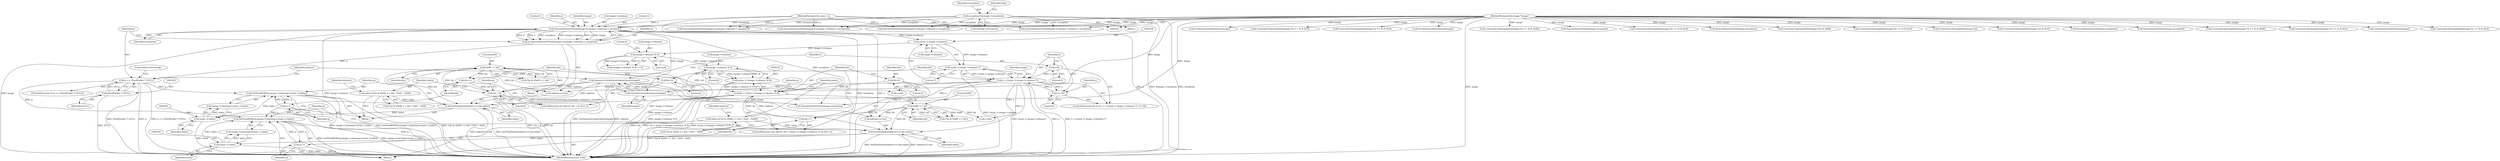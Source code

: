 digraph "0_ImageMagick_b6ae2f9e0ab13343c0281732d479757a8e8979c7@pointer" {
"1000251" [label="(Call,SetPixelRGBO(q,image->colormap+(ssize_t) index))"];
"1000140" [label="(Call,q == (PixelPacket *) NULL)"];
"1000128" [label="(Call,q=QueueAuthenticPixels(image,0,y,image->columns,1,exception))"];
"1000130" [label="(Call,QueueAuthenticPixels(image,0,y,image->columns,1,exception))"];
"1000108" [label="(MethodParameterIn,Image *image)"];
"1000107" [label="(MethodParameterIn,ssize_t y)"];
"1000117" [label="(Call,exception=(&image->exception))"];
"1000142" [label="(Call,(PixelPacket *) NULL)"];
"1000260" [label="(Call,q++)"];
"1000251" [label="(Call,SetPixelRGBO(q,image->colormap+(ssize_t) index))"];
"1000204" [label="(Call,q++)"];
"1000195" [label="(Call,SetPixelRGBO(q,image->colormap+(ssize_t) index))"];
"1000201" [label="(Call,(ssize_t) index)"];
"1000188" [label="(Call,SetPixelIndex(indexes+x+bit,index))"];
"1000146" [label="(Call,indexes=GetAuthenticIndexQueue(image))"];
"1000148" [label="(Call,GetAuthenticIndexQueue(image))"];
"1000154" [label="(Call,x < ((ssize_t) image->columns-7))"];
"1000163" [label="(Call,x+=8)"];
"1000151" [label="(Call,x=0)"];
"1000156" [label="(Call,(ssize_t) image->columns-7)"];
"1000157" [label="(Call,(ssize_t) image->columns)"];
"1000183" [label="(Call,0x80 >> bit)"];
"1000171" [label="(Call,bit < 8)"];
"1000168" [label="(Call,bit=0)"];
"1000174" [label="(Call,bit++)"];
"1000177" [label="(Call,index=((*p) & (0x80 >> bit) ? 0x01 : 0x00))"];
"1000257" [label="(Call,(ssize_t) index)"];
"1000244" [label="(Call,SetPixelIndex(indexes+x+bit,index))"];
"1000239" [label="(Call,0x80 >> bit)"];
"1000221" [label="(Call,bit < (ssize_t) (image->columns % 8))"];
"1000218" [label="(Call,bit=0)"];
"1000230" [label="(Call,bit++)"];
"1000223" [label="(Call,(ssize_t) (image->columns % 8))"];
"1000225" [label="(Call,image->columns % 8)"];
"1000210" [label="(Call,image->columns % 8)"];
"1000233" [label="(Call,index=((*p) & (0x80 >> bit) ? 0x01 : 0x00))"];
"1000128" [label="(Call,q=QueueAuthenticPixels(image,0,y,image->columns,1,exception))"];
"1000464" [label="(Call,ConstrainColormapIndex(image,(*p >> 4) & 0x3))"];
"1000220" [label="(Literal,0)"];
"1000314" [label="(Call,ConstrainColormapIndex(image,(*p >> 6) & 0x3))"];
"1000151" [label="(Call,x=0)"];
"1000257" [label="(Call,(ssize_t) index)"];
"1000232" [label="(Block,)"];
"1000137" [label="(Literal,1)"];
"1000212" [label="(Identifier,image)"];
"1000117" [label="(Call,exception=(&image->exception))"];
"1000141" [label="(Identifier,q)"];
"1000210" [label="(Call,image->columns % 8)"];
"1000695" [label="(Call,GetAuthenticIndexQueue(image))"];
"1000219" [label="(Identifier,bit)"];
"1000156" [label="(Call,(ssize_t) image->columns-7)"];
"1000118" [label="(Identifier,exception)"];
"1000146" [label="(Call,indexes=GetAuthenticIndexQueue(image))"];
"1000124" [label="(Identifier,bpp)"];
"1000211" [label="(Call,image->columns)"];
"1000178" [label="(Identifier,index)"];
"1000217" [label="(ControlStructure,for (bit=0; bit < (ssize_t) (image->columns % 8); bit++))"];
"1000240" [label="(Literal,0x80)"];
"1000162" [label="(Literal,7)"];
"1000275" [label="(Call,QueueAuthenticPixels(image,0,y,image->columns,1,exception))"];
"1000233" [label="(Call,index=((*p) & (0x80 >> bit) ? 0x01 : 0x00))"];
"1000241" [label="(Identifier,bit)"];
"1000195" [label="(Call,SetPixelRGBO(q,image->colormap+(ssize_t) index))"];
"1000154" [label="(Call,x < ((ssize_t) image->columns-7))"];
"1000537" [label="(Call,QueueAuthenticPixels(image,0,y,image->columns,1,exception))"];
"1000179" [label="(Call,(*p) & (0x80 >> bit) ? 0x01 : 0x00)"];
"1000176" [label="(Block,)"];
"1000132" [label="(Literal,0)"];
"1000639" [label="(Call,ConstrainColormapIndex(image,(*p >> 4) & 0x0f))"];
"1000170" [label="(Literal,0)"];
"1000145" [label="(ControlStructure,break;)"];
"1000234" [label="(Identifier,index)"];
"1000209" [label="(Call,(image->columns % 8) != 0)"];
"1000236" [label="(Call,(*p) & (0x80 >> bit))"];
"1000144" [label="(Identifier,NULL)"];
"1000247" [label="(Call,x+bit)"];
"1000177" [label="(Call,index=((*p) & (0x80 >> bit) ? 0x01 : 0x00))"];
"1000252" [label="(Identifier,q)"];
"1000167" [label="(ControlStructure,for (bit=0; bit < 8; bit++))"];
"1000215" [label="(Literal,0)"];
"1000205" [label="(Identifier,q)"];
"1000171" [label="(Call,bit < 8)"];
"1000527" [label="(Call,SyncAuthenticPixels(image,exception))"];
"1000189" [label="(Call,indexes+x+bit)"];
"1000251" [label="(Call,SetPixelRGBO(q,image->colormap+(ssize_t) index))"];
"1000340" [label="(Call,ConstrainColormapIndex(image,(*p >> 4) & 0x3))"];
"1000142" [label="(Call,(PixelPacket *) NULL)"];
"1000164" [label="(Identifier,x)"];
"1000119" [label="(Call,&image->exception)"];
"1000169" [label="(Identifier,bit)"];
"1000245" [label="(Call,indexes+x+bit)"];
"1000168" [label="(Call,bit=0)"];
"1000149" [label="(Identifier,image)"];
"1000244" [label="(Call,SetPixelIndex(indexes+x+bit,index))"];
"1000263" [label="(Identifier,p)"];
"1000226" [label="(Call,image->columns)"];
"1000260" [label="(Call,q++)"];
"1000231" [label="(Identifier,bit)"];
"1000677" [label="(Call,QueueAuthenticPixels(image,0,y,image->columns,1,exception))"];
"1000175" [label="(Identifier,bit)"];
"1000250" [label="(Identifier,index)"];
"1000737" [label="(Call,SyncAuthenticPixels(image,exception))"];
"1000602" [label="(Call,ConstrainColormapIndex(image,(*p) & 0x0f))"];
"1000366" [label="(Call,ConstrainColormapIndex(image,(*p >> 2) & 0x3))"];
"1000130" [label="(Call,QueueAuthenticPixels(image,0,y,image->columns,1,exception))"];
"1000222" [label="(Identifier,bit)"];
"1000157" [label="(Call,(ssize_t) image->columns)"];
"1000155" [label="(Identifier,x)"];
"1000204" [label="(Call,q++)"];
"1000110" [label="(Block,)"];
"1000190" [label="(Identifier,indexes)"];
"1000148" [label="(Call,GetAuthenticIndexQueue(image))"];
"1000147" [label="(Identifier,indexes)"];
"1000108" [label="(MethodParameterIn,Image *image)"];
"1000230" [label="(Call,bit++)"];
"1000183" [label="(Call,0x80 >> bit)"];
"1000153" [label="(Literal,0)"];
"1000133" [label="(Identifier,y)"];
"1000131" [label="(Identifier,image)"];
"1000107" [label="(MethodParameterIn,ssize_t y)"];
"1000127" [label="(Block,)"];
"1000713" [label="(Call,ConstrainColormapIndex(image,*p))"];
"1000253" [label="(Call,image->colormap+(ssize_t) index)"];
"1000134" [label="(Call,image->columns)"];
"1000152" [label="(Identifier,x)"];
"1000174" [label="(Call,bit++)"];
"1000150" [label="(ControlStructure,for (x=0; x < ((ssize_t) image->columns-7); x+=8))"];
"1000259" [label="(Identifier,index)"];
"1000392" [label="(Call,ConstrainColormapIndex(image,(*p) & 0x3))"];
"1000667" [label="(Call,SyncAuthenticPixels(image,exception))"];
"1000139" [label="(ControlStructure,if (q == (PixelPacket *) NULL))"];
"1000197" [label="(Call,image->colormap+(ssize_t) index)"];
"1000188" [label="(Call,SetPixelIndex(indexes+x+bit,index))"];
"1000196" [label="(Identifier,q)"];
"1000221" [label="(Call,bit < (ssize_t) (image->columns % 8))"];
"1000798" [label="(Call,SyncAuthenticPixels(image,exception))"];
"1000246" [label="(Identifier,indexes)"];
"1000191" [label="(Call,x+bit)"];
"1000803" [label="(MethodReturn,static void)"];
"1000576" [label="(Call,ConstrainColormapIndex(image,(*p >> 4) & 0x0f))"];
"1000194" [label="(Identifier,index)"];
"1000223" [label="(Call,(ssize_t) (image->columns % 8))"];
"1000180" [label="(Call,(*p) & (0x80 >> bit))"];
"1000225" [label="(Call,image->columns % 8)"];
"1000499" [label="(Call,ConstrainColormapIndex(image,(*p >> 2) & 0x3))"];
"1000140" [label="(Call,q == (PixelPacket *) NULL)"];
"1000165" [label="(Literal,8)"];
"1000184" [label="(Literal,0x80)"];
"1000138" [label="(Identifier,exception)"];
"1000214" [label="(Literal,8)"];
"1000203" [label="(Identifier,index)"];
"1000129" [label="(Identifier,q)"];
"1000229" [label="(Literal,8)"];
"1000266" [label="(Call,SyncAuthenticPixels(image,exception))"];
"1000207" [label="(Identifier,p)"];
"1000159" [label="(Call,image->columns)"];
"1000293" [label="(Call,GetAuthenticIndexQueue(image))"];
"1000429" [label="(Call,ConstrainColormapIndex(image,(*p >> 6) & 0x3))"];
"1000163" [label="(Call,x+=8)"];
"1000235" [label="(Call,(*p) & (0x80 >> bit) ? 0x01 : 0x00)"];
"1000201" [label="(Call,(ssize_t) index)"];
"1000746" [label="(Call,QueueAuthenticPixels(image,0,y,image->columns,1,exception))"];
"1000261" [label="(Identifier,q)"];
"1000173" [label="(Literal,8)"];
"1000218" [label="(Call,bit=0)"];
"1000172" [label="(Identifier,bit)"];
"1000185" [label="(Identifier,bit)"];
"1000239" [label="(Call,0x80 >> bit)"];
"1000555" [label="(Call,GetAuthenticIndexQueue(image))"];
"1000251" -> "1000232"  [label="AST: "];
"1000251" -> "1000253"  [label="CFG: "];
"1000252" -> "1000251"  [label="AST: "];
"1000253" -> "1000251"  [label="AST: "];
"1000261" -> "1000251"  [label="CFG: "];
"1000251" -> "1000803"  [label="DDG: SetPixelRGBO(q,image->colormap+(ssize_t) index)"];
"1000251" -> "1000803"  [label="DDG: image->colormap+(ssize_t) index"];
"1000140" -> "1000251"  [label="DDG: q"];
"1000260" -> "1000251"  [label="DDG: q"];
"1000204" -> "1000251"  [label="DDG: q"];
"1000257" -> "1000251"  [label="DDG: index"];
"1000251" -> "1000260"  [label="DDG: q"];
"1000140" -> "1000139"  [label="AST: "];
"1000140" -> "1000142"  [label="CFG: "];
"1000141" -> "1000140"  [label="AST: "];
"1000142" -> "1000140"  [label="AST: "];
"1000145" -> "1000140"  [label="CFG: "];
"1000147" -> "1000140"  [label="CFG: "];
"1000140" -> "1000803"  [label="DDG: (PixelPacket *) NULL"];
"1000140" -> "1000803"  [label="DDG: q"];
"1000140" -> "1000803"  [label="DDG: q == (PixelPacket *) NULL"];
"1000128" -> "1000140"  [label="DDG: q"];
"1000142" -> "1000140"  [label="DDG: NULL"];
"1000140" -> "1000195"  [label="DDG: q"];
"1000128" -> "1000127"  [label="AST: "];
"1000128" -> "1000130"  [label="CFG: "];
"1000129" -> "1000128"  [label="AST: "];
"1000130" -> "1000128"  [label="AST: "];
"1000141" -> "1000128"  [label="CFG: "];
"1000128" -> "1000803"  [label="DDG: QueueAuthenticPixels(image,0,y,image->columns,1,exception)"];
"1000130" -> "1000128"  [label="DDG: 0"];
"1000130" -> "1000128"  [label="DDG: 1"];
"1000130" -> "1000128"  [label="DDG: exception"];
"1000130" -> "1000128"  [label="DDG: image->columns"];
"1000130" -> "1000128"  [label="DDG: y"];
"1000130" -> "1000128"  [label="DDG: image"];
"1000130" -> "1000138"  [label="CFG: "];
"1000131" -> "1000130"  [label="AST: "];
"1000132" -> "1000130"  [label="AST: "];
"1000133" -> "1000130"  [label="AST: "];
"1000134" -> "1000130"  [label="AST: "];
"1000137" -> "1000130"  [label="AST: "];
"1000138" -> "1000130"  [label="AST: "];
"1000130" -> "1000803"  [label="DDG: image->columns"];
"1000130" -> "1000803"  [label="DDG: y"];
"1000130" -> "1000803"  [label="DDG: exception"];
"1000130" -> "1000803"  [label="DDG: image"];
"1000108" -> "1000130"  [label="DDG: image"];
"1000107" -> "1000130"  [label="DDG: y"];
"1000117" -> "1000130"  [label="DDG: exception"];
"1000130" -> "1000148"  [label="DDG: image"];
"1000130" -> "1000157"  [label="DDG: image->columns"];
"1000130" -> "1000266"  [label="DDG: exception"];
"1000108" -> "1000105"  [label="AST: "];
"1000108" -> "1000803"  [label="DDG: image"];
"1000108" -> "1000148"  [label="DDG: image"];
"1000108" -> "1000266"  [label="DDG: image"];
"1000108" -> "1000275"  [label="DDG: image"];
"1000108" -> "1000293"  [label="DDG: image"];
"1000108" -> "1000314"  [label="DDG: image"];
"1000108" -> "1000340"  [label="DDG: image"];
"1000108" -> "1000366"  [label="DDG: image"];
"1000108" -> "1000392"  [label="DDG: image"];
"1000108" -> "1000429"  [label="DDG: image"];
"1000108" -> "1000464"  [label="DDG: image"];
"1000108" -> "1000499"  [label="DDG: image"];
"1000108" -> "1000527"  [label="DDG: image"];
"1000108" -> "1000537"  [label="DDG: image"];
"1000108" -> "1000555"  [label="DDG: image"];
"1000108" -> "1000576"  [label="DDG: image"];
"1000108" -> "1000602"  [label="DDG: image"];
"1000108" -> "1000639"  [label="DDG: image"];
"1000108" -> "1000667"  [label="DDG: image"];
"1000108" -> "1000677"  [label="DDG: image"];
"1000108" -> "1000695"  [label="DDG: image"];
"1000108" -> "1000713"  [label="DDG: image"];
"1000108" -> "1000737"  [label="DDG: image"];
"1000108" -> "1000746"  [label="DDG: image"];
"1000108" -> "1000798"  [label="DDG: image"];
"1000107" -> "1000105"  [label="AST: "];
"1000107" -> "1000803"  [label="DDG: y"];
"1000107" -> "1000275"  [label="DDG: y"];
"1000107" -> "1000537"  [label="DDG: y"];
"1000107" -> "1000677"  [label="DDG: y"];
"1000107" -> "1000746"  [label="DDG: y"];
"1000117" -> "1000110"  [label="AST: "];
"1000117" -> "1000119"  [label="CFG: "];
"1000118" -> "1000117"  [label="AST: "];
"1000119" -> "1000117"  [label="AST: "];
"1000124" -> "1000117"  [label="CFG: "];
"1000117" -> "1000803"  [label="DDG: exception"];
"1000117" -> "1000803"  [label="DDG: &image->exception"];
"1000117" -> "1000275"  [label="DDG: exception"];
"1000117" -> "1000537"  [label="DDG: exception"];
"1000117" -> "1000677"  [label="DDG: exception"];
"1000117" -> "1000746"  [label="DDG: exception"];
"1000142" -> "1000144"  [label="CFG: "];
"1000143" -> "1000142"  [label="AST: "];
"1000144" -> "1000142"  [label="AST: "];
"1000142" -> "1000803"  [label="DDG: NULL"];
"1000260" -> "1000232"  [label="AST: "];
"1000260" -> "1000261"  [label="CFG: "];
"1000261" -> "1000260"  [label="AST: "];
"1000231" -> "1000260"  [label="CFG: "];
"1000260" -> "1000803"  [label="DDG: q"];
"1000204" -> "1000176"  [label="AST: "];
"1000204" -> "1000205"  [label="CFG: "];
"1000205" -> "1000204"  [label="AST: "];
"1000175" -> "1000204"  [label="CFG: "];
"1000204" -> "1000803"  [label="DDG: q"];
"1000204" -> "1000195"  [label="DDG: q"];
"1000195" -> "1000204"  [label="DDG: q"];
"1000195" -> "1000176"  [label="AST: "];
"1000195" -> "1000197"  [label="CFG: "];
"1000196" -> "1000195"  [label="AST: "];
"1000197" -> "1000195"  [label="AST: "];
"1000205" -> "1000195"  [label="CFG: "];
"1000195" -> "1000803"  [label="DDG: SetPixelRGBO(q,image->colormap+(ssize_t) index)"];
"1000195" -> "1000803"  [label="DDG: image->colormap+(ssize_t) index"];
"1000201" -> "1000195"  [label="DDG: index"];
"1000201" -> "1000197"  [label="AST: "];
"1000201" -> "1000203"  [label="CFG: "];
"1000202" -> "1000201"  [label="AST: "];
"1000203" -> "1000201"  [label="AST: "];
"1000197" -> "1000201"  [label="CFG: "];
"1000201" -> "1000803"  [label="DDG: index"];
"1000201" -> "1000197"  [label="DDG: index"];
"1000188" -> "1000201"  [label="DDG: index"];
"1000188" -> "1000176"  [label="AST: "];
"1000188" -> "1000194"  [label="CFG: "];
"1000189" -> "1000188"  [label="AST: "];
"1000194" -> "1000188"  [label="AST: "];
"1000196" -> "1000188"  [label="CFG: "];
"1000188" -> "1000803"  [label="DDG: SetPixelIndex(indexes+x+bit,index)"];
"1000188" -> "1000803"  [label="DDG: indexes+x+bit"];
"1000146" -> "1000188"  [label="DDG: indexes"];
"1000154" -> "1000188"  [label="DDG: x"];
"1000183" -> "1000188"  [label="DDG: bit"];
"1000177" -> "1000188"  [label="DDG: index"];
"1000146" -> "1000127"  [label="AST: "];
"1000146" -> "1000148"  [label="CFG: "];
"1000147" -> "1000146"  [label="AST: "];
"1000148" -> "1000146"  [label="AST: "];
"1000152" -> "1000146"  [label="CFG: "];
"1000146" -> "1000803"  [label="DDG: GetAuthenticIndexQueue(image)"];
"1000146" -> "1000803"  [label="DDG: indexes"];
"1000148" -> "1000146"  [label="DDG: image"];
"1000146" -> "1000189"  [label="DDG: indexes"];
"1000146" -> "1000244"  [label="DDG: indexes"];
"1000146" -> "1000245"  [label="DDG: indexes"];
"1000148" -> "1000149"  [label="CFG: "];
"1000149" -> "1000148"  [label="AST: "];
"1000148" -> "1000266"  [label="DDG: image"];
"1000154" -> "1000150"  [label="AST: "];
"1000154" -> "1000156"  [label="CFG: "];
"1000155" -> "1000154"  [label="AST: "];
"1000156" -> "1000154"  [label="AST: "];
"1000169" -> "1000154"  [label="CFG: "];
"1000212" -> "1000154"  [label="CFG: "];
"1000154" -> "1000803"  [label="DDG: x"];
"1000154" -> "1000803"  [label="DDG: x < ((ssize_t) image->columns-7)"];
"1000154" -> "1000803"  [label="DDG: (ssize_t) image->columns-7"];
"1000163" -> "1000154"  [label="DDG: x"];
"1000151" -> "1000154"  [label="DDG: x"];
"1000156" -> "1000154"  [label="DDG: (ssize_t) image->columns"];
"1000156" -> "1000154"  [label="DDG: 7"];
"1000154" -> "1000163"  [label="DDG: x"];
"1000154" -> "1000189"  [label="DDG: x"];
"1000154" -> "1000191"  [label="DDG: x"];
"1000154" -> "1000244"  [label="DDG: x"];
"1000154" -> "1000245"  [label="DDG: x"];
"1000154" -> "1000247"  [label="DDG: x"];
"1000163" -> "1000150"  [label="AST: "];
"1000163" -> "1000165"  [label="CFG: "];
"1000164" -> "1000163"  [label="AST: "];
"1000165" -> "1000163"  [label="AST: "];
"1000155" -> "1000163"  [label="CFG: "];
"1000151" -> "1000150"  [label="AST: "];
"1000151" -> "1000153"  [label="CFG: "];
"1000152" -> "1000151"  [label="AST: "];
"1000153" -> "1000151"  [label="AST: "];
"1000155" -> "1000151"  [label="CFG: "];
"1000156" -> "1000162"  [label="CFG: "];
"1000157" -> "1000156"  [label="AST: "];
"1000162" -> "1000156"  [label="AST: "];
"1000156" -> "1000803"  [label="DDG: (ssize_t) image->columns"];
"1000157" -> "1000156"  [label="DDG: image->columns"];
"1000157" -> "1000159"  [label="CFG: "];
"1000158" -> "1000157"  [label="AST: "];
"1000159" -> "1000157"  [label="AST: "];
"1000162" -> "1000157"  [label="CFG: "];
"1000157" -> "1000210"  [label="DDG: image->columns"];
"1000183" -> "1000180"  [label="AST: "];
"1000183" -> "1000185"  [label="CFG: "];
"1000184" -> "1000183"  [label="AST: "];
"1000185" -> "1000183"  [label="AST: "];
"1000180" -> "1000183"  [label="CFG: "];
"1000183" -> "1000174"  [label="DDG: bit"];
"1000183" -> "1000180"  [label="DDG: 0x80"];
"1000183" -> "1000180"  [label="DDG: bit"];
"1000171" -> "1000183"  [label="DDG: bit"];
"1000183" -> "1000189"  [label="DDG: bit"];
"1000183" -> "1000191"  [label="DDG: bit"];
"1000171" -> "1000167"  [label="AST: "];
"1000171" -> "1000173"  [label="CFG: "];
"1000172" -> "1000171"  [label="AST: "];
"1000173" -> "1000171"  [label="AST: "];
"1000178" -> "1000171"  [label="CFG: "];
"1000207" -> "1000171"  [label="CFG: "];
"1000171" -> "1000803"  [label="DDG: bit"];
"1000171" -> "1000803"  [label="DDG: bit < 8"];
"1000168" -> "1000171"  [label="DDG: bit"];
"1000174" -> "1000171"  [label="DDG: bit"];
"1000168" -> "1000167"  [label="AST: "];
"1000168" -> "1000170"  [label="CFG: "];
"1000169" -> "1000168"  [label="AST: "];
"1000170" -> "1000168"  [label="AST: "];
"1000172" -> "1000168"  [label="CFG: "];
"1000174" -> "1000167"  [label="AST: "];
"1000174" -> "1000175"  [label="CFG: "];
"1000175" -> "1000174"  [label="AST: "];
"1000172" -> "1000174"  [label="CFG: "];
"1000177" -> "1000176"  [label="AST: "];
"1000177" -> "1000179"  [label="CFG: "];
"1000178" -> "1000177"  [label="AST: "];
"1000179" -> "1000177"  [label="AST: "];
"1000190" -> "1000177"  [label="CFG: "];
"1000177" -> "1000803"  [label="DDG: (*p) & (0x80 >> bit) ? 0x01 : 0x00"];
"1000257" -> "1000253"  [label="AST: "];
"1000257" -> "1000259"  [label="CFG: "];
"1000258" -> "1000257"  [label="AST: "];
"1000259" -> "1000257"  [label="AST: "];
"1000253" -> "1000257"  [label="CFG: "];
"1000257" -> "1000803"  [label="DDG: index"];
"1000257" -> "1000253"  [label="DDG: index"];
"1000244" -> "1000257"  [label="DDG: index"];
"1000244" -> "1000232"  [label="AST: "];
"1000244" -> "1000250"  [label="CFG: "];
"1000245" -> "1000244"  [label="AST: "];
"1000250" -> "1000244"  [label="AST: "];
"1000252" -> "1000244"  [label="CFG: "];
"1000244" -> "1000803"  [label="DDG: SetPixelIndex(indexes+x+bit,index)"];
"1000244" -> "1000803"  [label="DDG: indexes+x+bit"];
"1000239" -> "1000244"  [label="DDG: bit"];
"1000233" -> "1000244"  [label="DDG: index"];
"1000239" -> "1000236"  [label="AST: "];
"1000239" -> "1000241"  [label="CFG: "];
"1000240" -> "1000239"  [label="AST: "];
"1000241" -> "1000239"  [label="AST: "];
"1000236" -> "1000239"  [label="CFG: "];
"1000239" -> "1000230"  [label="DDG: bit"];
"1000239" -> "1000236"  [label="DDG: 0x80"];
"1000239" -> "1000236"  [label="DDG: bit"];
"1000221" -> "1000239"  [label="DDG: bit"];
"1000239" -> "1000245"  [label="DDG: bit"];
"1000239" -> "1000247"  [label="DDG: bit"];
"1000221" -> "1000217"  [label="AST: "];
"1000221" -> "1000223"  [label="CFG: "];
"1000222" -> "1000221"  [label="AST: "];
"1000223" -> "1000221"  [label="AST: "];
"1000234" -> "1000221"  [label="CFG: "];
"1000263" -> "1000221"  [label="CFG: "];
"1000221" -> "1000803"  [label="DDG: bit < (ssize_t) (image->columns % 8)"];
"1000221" -> "1000803"  [label="DDG: (ssize_t) (image->columns % 8)"];
"1000221" -> "1000803"  [label="DDG: bit"];
"1000218" -> "1000221"  [label="DDG: bit"];
"1000230" -> "1000221"  [label="DDG: bit"];
"1000223" -> "1000221"  [label="DDG: image->columns % 8"];
"1000218" -> "1000217"  [label="AST: "];
"1000218" -> "1000220"  [label="CFG: "];
"1000219" -> "1000218"  [label="AST: "];
"1000220" -> "1000218"  [label="AST: "];
"1000222" -> "1000218"  [label="CFG: "];
"1000230" -> "1000217"  [label="AST: "];
"1000230" -> "1000231"  [label="CFG: "];
"1000231" -> "1000230"  [label="AST: "];
"1000222" -> "1000230"  [label="CFG: "];
"1000223" -> "1000225"  [label="CFG: "];
"1000224" -> "1000223"  [label="AST: "];
"1000225" -> "1000223"  [label="AST: "];
"1000223" -> "1000803"  [label="DDG: image->columns % 8"];
"1000225" -> "1000223"  [label="DDG: image->columns"];
"1000225" -> "1000223"  [label="DDG: 8"];
"1000225" -> "1000229"  [label="CFG: "];
"1000226" -> "1000225"  [label="AST: "];
"1000229" -> "1000225"  [label="AST: "];
"1000225" -> "1000803"  [label="DDG: image->columns"];
"1000210" -> "1000225"  [label="DDG: image->columns"];
"1000210" -> "1000209"  [label="AST: "];
"1000210" -> "1000214"  [label="CFG: "];
"1000211" -> "1000210"  [label="AST: "];
"1000214" -> "1000210"  [label="AST: "];
"1000215" -> "1000210"  [label="CFG: "];
"1000210" -> "1000803"  [label="DDG: image->columns"];
"1000210" -> "1000209"  [label="DDG: image->columns"];
"1000210" -> "1000209"  [label="DDG: 8"];
"1000233" -> "1000232"  [label="AST: "];
"1000233" -> "1000235"  [label="CFG: "];
"1000234" -> "1000233"  [label="AST: "];
"1000235" -> "1000233"  [label="AST: "];
"1000246" -> "1000233"  [label="CFG: "];
"1000233" -> "1000803"  [label="DDG: (*p) & (0x80 >> bit) ? 0x01 : 0x00"];
}
